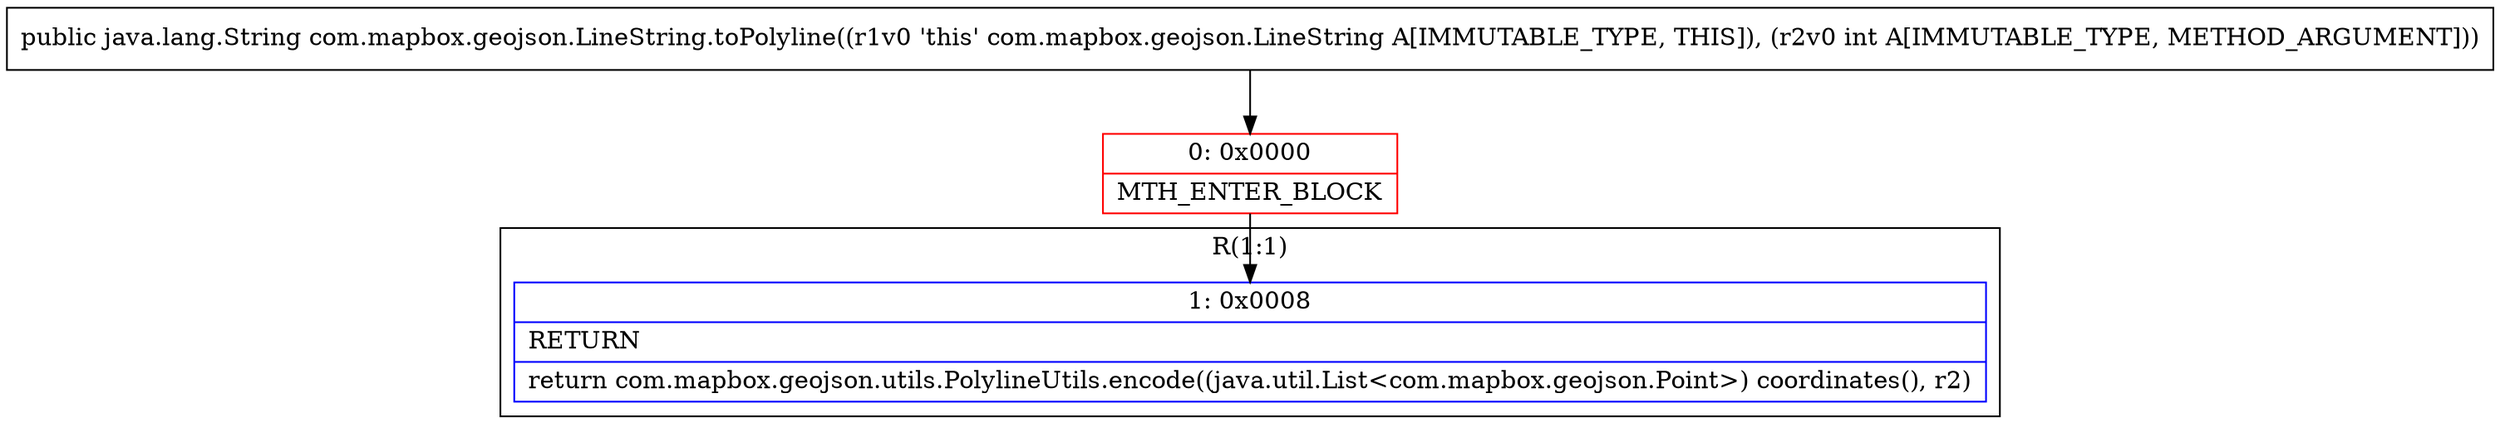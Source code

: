 digraph "CFG forcom.mapbox.geojson.LineString.toPolyline(I)Ljava\/lang\/String;" {
subgraph cluster_Region_117276925 {
label = "R(1:1)";
node [shape=record,color=blue];
Node_1 [shape=record,label="{1\:\ 0x0008|RETURN\l|return com.mapbox.geojson.utils.PolylineUtils.encode((java.util.List\<com.mapbox.geojson.Point\>) coordinates(), r2)\l}"];
}
Node_0 [shape=record,color=red,label="{0\:\ 0x0000|MTH_ENTER_BLOCK\l}"];
MethodNode[shape=record,label="{public java.lang.String com.mapbox.geojson.LineString.toPolyline((r1v0 'this' com.mapbox.geojson.LineString A[IMMUTABLE_TYPE, THIS]), (r2v0 int A[IMMUTABLE_TYPE, METHOD_ARGUMENT])) }"];
MethodNode -> Node_0;
Node_0 -> Node_1;
}

